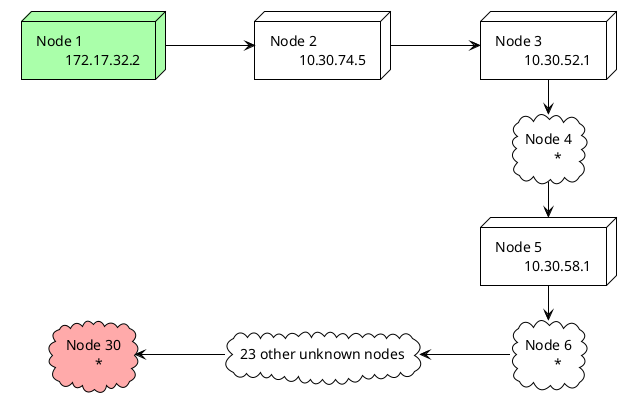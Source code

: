 @startuml

left to right direction
!theme plain

node  node1    as "Node 1\n\t172.17.32.2" #aaffaa
node  node2    as "Node 2\n\t10.30.74.5"
node  node3    as "Node 3\n\t10.30.52.1"
cloud node4    as "Node 4\n\t*"
node  node5    as "Node 5\n\t10.30.58.1"
cloud node6    as "Node 6\n\t*"
cloud node7_29 as "23 other unknown nodes"
cloud node30   as "Node 30\n\t*" #ffaaaa

node1 --> node2
node2 --> node3
node3 -r-> node4
node4 -r-> node5
node5 -r-> node6
node6 -u-> node7_29
node7_29 -u-> node30

@enduml
